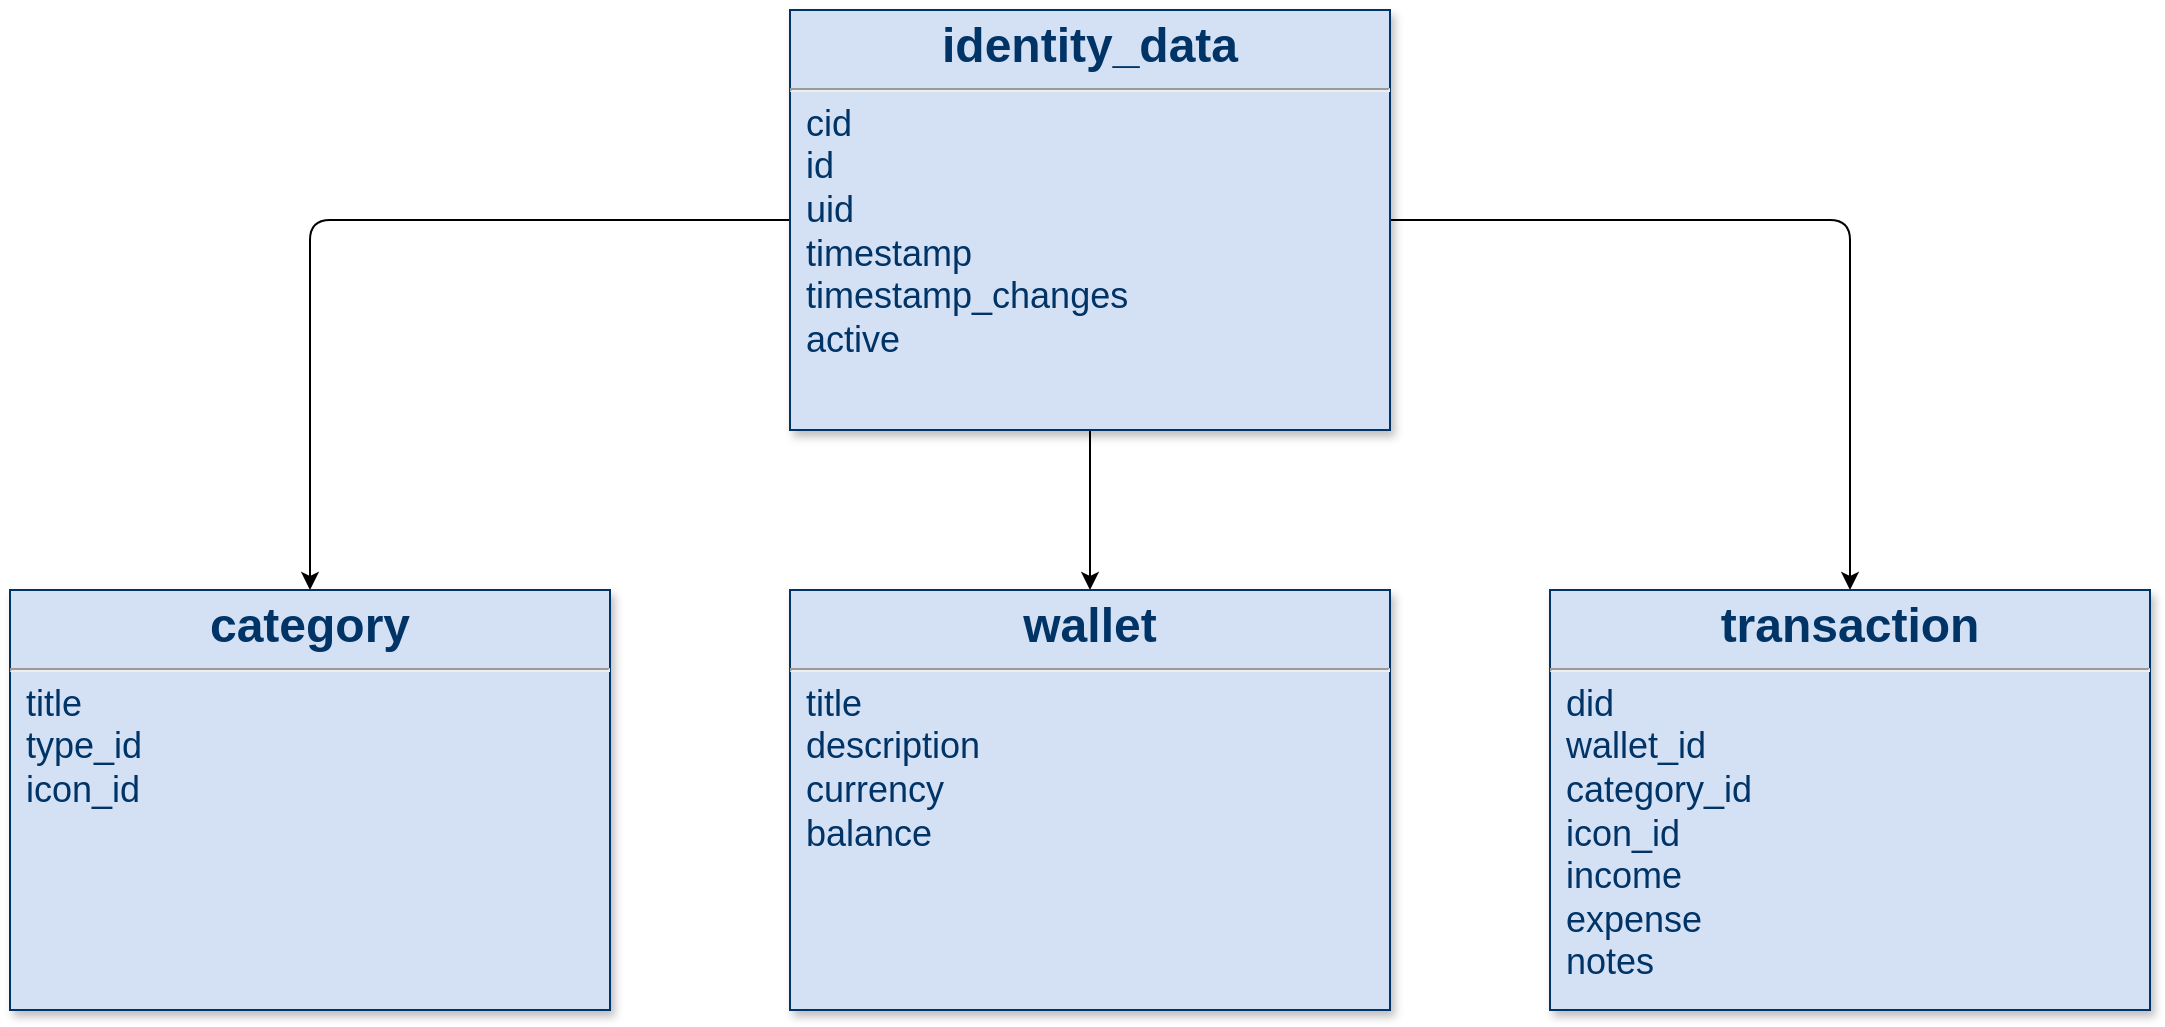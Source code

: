 <mxfile version="17.4.5" type="github">
  <diagram name="Page-1" id="efa7a0a1-bf9b-a30e-e6df-94a7791c09e9">
    <mxGraphModel dx="946" dy="620" grid="1" gridSize="10" guides="1" tooltips="1" connect="1" arrows="1" fold="1" page="1" pageScale="1" pageWidth="826" pageHeight="1169" background="none" math="0" shadow="0">
      <root>
        <mxCell id="0" />
        <mxCell id="1" parent="0" />
        <mxCell id="45uZOOmrBHk3ZVhSTvLE-119" value="" style="edgeStyle=orthogonalEdgeStyle;rounded=1;orthogonalLoop=1;jettySize=auto;html=1;fontSize=18;" edge="1" parent="1" source="25" target="45uZOOmrBHk3ZVhSTvLE-118">
          <mxGeometry relative="1" as="geometry" />
        </mxCell>
        <mxCell id="45uZOOmrBHk3ZVhSTvLE-121" value="" style="edgeStyle=orthogonalEdgeStyle;rounded=1;orthogonalLoop=1;jettySize=auto;html=1;fontSize=18;" edge="1" parent="1" source="25" target="45uZOOmrBHk3ZVhSTvLE-120">
          <mxGeometry relative="1" as="geometry" />
        </mxCell>
        <mxCell id="45uZOOmrBHk3ZVhSTvLE-123" value="" style="edgeStyle=orthogonalEdgeStyle;rounded=1;orthogonalLoop=1;jettySize=auto;html=1;fontSize=18;" edge="1" parent="1" source="25" target="45uZOOmrBHk3ZVhSTvLE-122">
          <mxGeometry relative="1" as="geometry" />
        </mxCell>
        <mxCell id="25" value="&lt;p style=&quot;margin: 4px 0px 0px ; text-align: center&quot;&gt;&lt;strong&gt;&lt;font style=&quot;font-size: 24px&quot;&gt;identity_data&lt;/font&gt;&lt;/strong&gt;&lt;/p&gt;&lt;hr&gt;&lt;p style=&quot;margin: 0px ; margin-left: 8px&quot;&gt;&lt;font style=&quot;font-size: 18px&quot;&gt;cid&lt;/font&gt;&lt;/p&gt;&lt;p style=&quot;margin: 0px ; margin-left: 8px&quot;&gt;&lt;font style=&quot;font-size: 18px&quot;&gt;id&lt;/font&gt;&lt;/p&gt;&lt;p style=&quot;margin: 0px ; margin-left: 8px&quot;&gt;&lt;font style=&quot;font-size: 18px&quot;&gt;uid&amp;nbsp;&lt;/font&gt;&lt;/p&gt;&lt;p style=&quot;margin: 0px ; margin-left: 8px&quot;&gt;&lt;font style=&quot;font-size: 18px&quot;&gt;timestamp&lt;/font&gt;&lt;/p&gt;&lt;p style=&quot;margin: 0px ; margin-left: 8px&quot;&gt;&lt;font style=&quot;font-size: 18px&quot;&gt;timestamp_changes&lt;/font&gt;&lt;/p&gt;&lt;p style=&quot;margin: 0px ; margin-left: 8px&quot;&gt;&lt;font style=&quot;font-size: 18px&quot;&gt;active&lt;/font&gt;&lt;/p&gt;&lt;p style=&quot;margin: 0px ; margin-left: 8px&quot;&gt;&lt;font size=&quot;3&quot;&gt;&lt;br&gt;&lt;/font&gt;&lt;/p&gt;" style="verticalAlign=top;align=left;overflow=fill;fontSize=12;fontFamily=Helvetica;html=1;strokeColor=#003366;shadow=1;fillColor=#D4E1F5;fontColor=#003366" parent="1" vertex="1">
          <mxGeometry x="430" y="20" width="300" height="210" as="geometry" />
        </mxCell>
        <mxCell id="45uZOOmrBHk3ZVhSTvLE-118" value="&lt;p style=&quot;margin: 4px 0px 0px ; text-align: center&quot;&gt;&lt;strong&gt;&lt;font style=&quot;font-size: 24px&quot;&gt;category&lt;/font&gt;&lt;/strong&gt;&lt;/p&gt;&lt;hr&gt;&lt;p style=&quot;margin: 0px ; margin-left: 8px&quot;&gt;&lt;font size=&quot;4&quot;&gt;title&amp;nbsp;&lt;/font&gt;&lt;/p&gt;&lt;p style=&quot;margin: 0px ; margin-left: 8px&quot;&gt;&lt;font size=&quot;4&quot;&gt;type_id&lt;/font&gt;&lt;/p&gt;&lt;p style=&quot;margin: 0px ; margin-left: 8px&quot;&gt;&lt;font size=&quot;4&quot;&gt;icon_id&lt;/font&gt;&lt;/p&gt;&lt;p style=&quot;margin: 0px ; margin-left: 8px&quot;&gt;&lt;font size=&quot;3&quot;&gt;&lt;br&gt;&lt;/font&gt;&lt;/p&gt;" style="verticalAlign=top;align=left;overflow=fill;fontSize=12;fontFamily=Helvetica;html=1;strokeColor=#003366;shadow=1;fillColor=#D4E1F5;fontColor=#003366" vertex="1" parent="1">
          <mxGeometry x="40" y="310" width="300" height="210" as="geometry" />
        </mxCell>
        <mxCell id="45uZOOmrBHk3ZVhSTvLE-120" value="&lt;p style=&quot;margin: 4px 0px 0px ; text-align: center&quot;&gt;&lt;strong&gt;&lt;font style=&quot;font-size: 24px&quot;&gt;wallet&lt;/font&gt;&lt;/strong&gt;&lt;/p&gt;&lt;hr&gt;&lt;p style=&quot;margin: 0px ; margin-left: 8px&quot;&gt;&lt;font size=&quot;4&quot;&gt;title&lt;/font&gt;&lt;/p&gt;&lt;p style=&quot;margin: 0px ; margin-left: 8px&quot;&gt;&lt;font size=&quot;4&quot;&gt;description&lt;/font&gt;&lt;/p&gt;&lt;p style=&quot;margin: 0px ; margin-left: 8px&quot;&gt;&lt;font size=&quot;4&quot;&gt;currency&lt;/font&gt;&lt;/p&gt;&lt;p style=&quot;margin: 0px ; margin-left: 8px&quot;&gt;&lt;font size=&quot;4&quot;&gt;balance&lt;/font&gt;&lt;/p&gt;&lt;p style=&quot;margin: 0px ; margin-left: 8px&quot;&gt;&lt;font size=&quot;3&quot;&gt;&lt;br&gt;&lt;/font&gt;&lt;/p&gt;" style="verticalAlign=top;align=left;overflow=fill;fontSize=12;fontFamily=Helvetica;html=1;strokeColor=#003366;shadow=1;fillColor=#D4E1F5;fontColor=#003366" vertex="1" parent="1">
          <mxGeometry x="430" y="310" width="300" height="210" as="geometry" />
        </mxCell>
        <mxCell id="45uZOOmrBHk3ZVhSTvLE-122" value="&lt;p style=&quot;margin: 4px 0px 0px ; text-align: center&quot;&gt;&lt;strong&gt;&lt;font style=&quot;font-size: 24px&quot;&gt;transaction&lt;/font&gt;&lt;/strong&gt;&lt;/p&gt;&lt;hr&gt;&lt;p style=&quot;margin: 0px ; margin-left: 8px&quot;&gt;&lt;font size=&quot;4&quot;&gt;did&lt;/font&gt;&lt;/p&gt;&lt;p style=&quot;margin: 0px ; margin-left: 8px&quot;&gt;&lt;font size=&quot;4&quot;&gt;wallet_id&lt;/font&gt;&lt;/p&gt;&lt;p style=&quot;margin: 0px ; margin-left: 8px&quot;&gt;&lt;font size=&quot;4&quot;&gt;category_id&lt;/font&gt;&lt;br&gt;&lt;/p&gt;&lt;p style=&quot;margin: 0px ; margin-left: 8px&quot;&gt;&lt;font size=&quot;4&quot;&gt;icon_id&lt;br&gt;&lt;/font&gt;&lt;/p&gt;&lt;p style=&quot;margin: 0px ; margin-left: 8px&quot;&gt;&lt;font size=&quot;4&quot;&gt;income&lt;/font&gt;&lt;/p&gt;&lt;p style=&quot;margin: 0px ; margin-left: 8px&quot;&gt;&lt;font size=&quot;4&quot;&gt;expense&lt;/font&gt;&lt;/p&gt;&lt;p style=&quot;margin: 0px ; margin-left: 8px&quot;&gt;&lt;font size=&quot;4&quot;&gt;notes&lt;/font&gt;&lt;/p&gt;&lt;p style=&quot;margin: 0px ; margin-left: 8px&quot;&gt;&lt;font size=&quot;3&quot;&gt;&lt;br&gt;&lt;/font&gt;&lt;/p&gt;" style="verticalAlign=top;align=left;overflow=fill;fontSize=12;fontFamily=Helvetica;html=1;strokeColor=#003366;shadow=1;fillColor=#D4E1F5;fontColor=#003366" vertex="1" parent="1">
          <mxGeometry x="810" y="310" width="300" height="210" as="geometry" />
        </mxCell>
      </root>
    </mxGraphModel>
  </diagram>
</mxfile>
